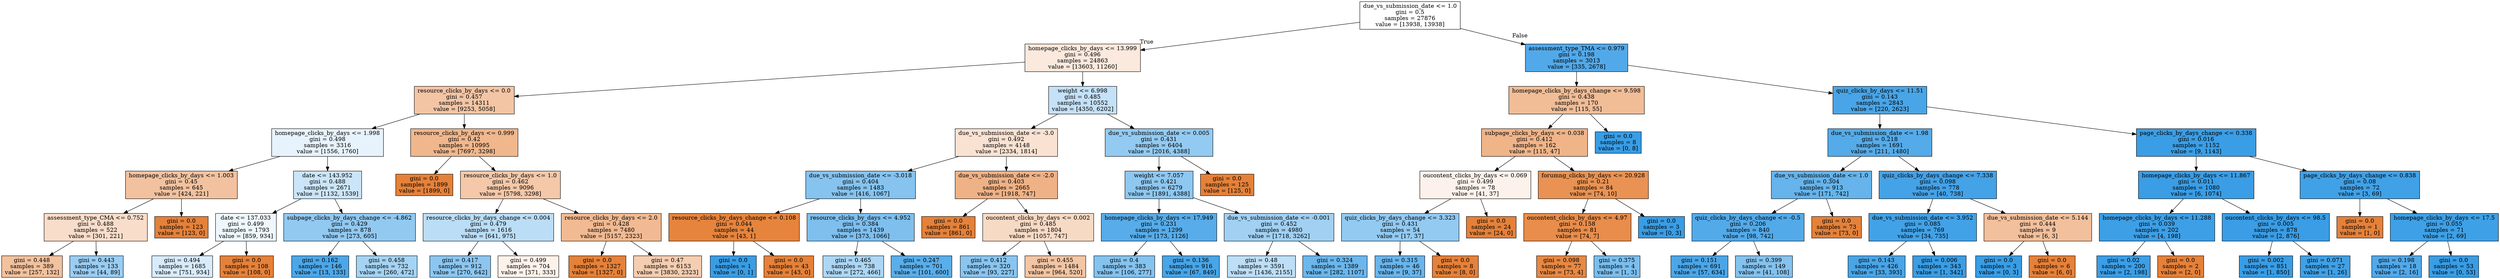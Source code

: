 digraph Tree {
node [shape=box, style="filled", color="black"] ;
0 [label="due_vs_submission_date <= 1.0\ngini = 0.5\nsamples = 27876\nvalue = [13938, 13938]", fillcolor="#e5813900"] ;
1 [label="homepage_clicks_by_days <= 13.999\ngini = 0.496\nsamples = 24863\nvalue = [13603, 11260]", fillcolor="#e581392c"] ;
0 -> 1 [labeldistance=2.5, labelangle=45, headlabel="True"] ;
2 [label="resource_clicks_by_days <= 0.0\ngini = 0.457\nsamples = 14311\nvalue = [9253, 5058]", fillcolor="#e5813974"] ;
1 -> 2 ;
3 [label="homepage_clicks_by_days <= 1.998\ngini = 0.498\nsamples = 3316\nvalue = [1556, 1760]", fillcolor="#399de51e"] ;
2 -> 3 ;
4 [label="homepage_clicks_by_days <= 1.003\ngini = 0.45\nsamples = 645\nvalue = [424, 221]", fillcolor="#e581397a"] ;
3 -> 4 ;
5 [label="assessment_type_CMA <= 0.752\ngini = 0.488\nsamples = 522\nvalue = [301, 221]", fillcolor="#e5813944"] ;
4 -> 5 ;
6 [label="gini = 0.448\nsamples = 389\nvalue = [257, 132]", fillcolor="#e581397c"] ;
5 -> 6 ;
7 [label="gini = 0.443\nsamples = 133\nvalue = [44, 89]", fillcolor="#399de581"] ;
5 -> 7 ;
8 [label="gini = 0.0\nsamples = 123\nvalue = [123, 0]", fillcolor="#e58139ff"] ;
4 -> 8 ;
9 [label="date <= 143.952\ngini = 0.488\nsamples = 2671\nvalue = [1132, 1539]", fillcolor="#399de543"] ;
3 -> 9 ;
10 [label="date <= 137.033\ngini = 0.499\nsamples = 1793\nvalue = [859, 934]", fillcolor="#399de514"] ;
9 -> 10 ;
11 [label="gini = 0.494\nsamples = 1685\nvalue = [751, 934]", fillcolor="#399de532"] ;
10 -> 11 ;
12 [label="gini = 0.0\nsamples = 108\nvalue = [108, 0]", fillcolor="#e58139ff"] ;
10 -> 12 ;
13 [label="subpage_clicks_by_days_change <= -4.862\ngini = 0.429\nsamples = 878\nvalue = [273, 605]", fillcolor="#399de58c"] ;
9 -> 13 ;
14 [label="gini = 0.162\nsamples = 146\nvalue = [13, 133]", fillcolor="#399de5e6"] ;
13 -> 14 ;
15 [label="gini = 0.458\nsamples = 732\nvalue = [260, 472]", fillcolor="#399de573"] ;
13 -> 15 ;
16 [label="resource_clicks_by_days <= 0.999\ngini = 0.42\nsamples = 10995\nvalue = [7697, 3298]", fillcolor="#e5813992"] ;
2 -> 16 ;
17 [label="gini = 0.0\nsamples = 1899\nvalue = [1899, 0]", fillcolor="#e58139ff"] ;
16 -> 17 ;
18 [label="resource_clicks_by_days <= 1.0\ngini = 0.462\nsamples = 9096\nvalue = [5798, 3298]", fillcolor="#e581396e"] ;
16 -> 18 ;
19 [label="resource_clicks_by_days_change <= 0.004\ngini = 0.479\nsamples = 1616\nvalue = [641, 975]", fillcolor="#399de557"] ;
18 -> 19 ;
20 [label="gini = 0.417\nsamples = 912\nvalue = [270, 642]", fillcolor="#399de594"] ;
19 -> 20 ;
21 [label="gini = 0.499\nsamples = 704\nvalue = [371, 333]", fillcolor="#e581391a"] ;
19 -> 21 ;
22 [label="resource_clicks_by_days <= 2.0\ngini = 0.428\nsamples = 7480\nvalue = [5157, 2323]", fillcolor="#e581398c"] ;
18 -> 22 ;
23 [label="gini = 0.0\nsamples = 1327\nvalue = [1327, 0]", fillcolor="#e58139ff"] ;
22 -> 23 ;
24 [label="gini = 0.47\nsamples = 6153\nvalue = [3830, 2323]", fillcolor="#e5813964"] ;
22 -> 24 ;
25 [label="weight <= 6.998\ngini = 0.485\nsamples = 10552\nvalue = [4350, 6202]", fillcolor="#399de54c"] ;
1 -> 25 ;
26 [label="due_vs_submission_date <= -3.0\ngini = 0.492\nsamples = 4148\nvalue = [2334, 1814]", fillcolor="#e5813939"] ;
25 -> 26 ;
27 [label="due_vs_submission_date <= -3.018\ngini = 0.404\nsamples = 1483\nvalue = [416, 1067]", fillcolor="#399de59c"] ;
26 -> 27 ;
28 [label="resource_clicks_by_days_change <= 0.108\ngini = 0.044\nsamples = 44\nvalue = [43, 1]", fillcolor="#e58139f9"] ;
27 -> 28 ;
29 [label="gini = 0.0\nsamples = 1\nvalue = [0, 1]", fillcolor="#399de5ff"] ;
28 -> 29 ;
30 [label="gini = 0.0\nsamples = 43\nvalue = [43, 0]", fillcolor="#e58139ff"] ;
28 -> 30 ;
31 [label="resource_clicks_by_days <= 4.952\ngini = 0.384\nsamples = 1439\nvalue = [373, 1066]", fillcolor="#399de5a6"] ;
27 -> 31 ;
32 [label="gini = 0.465\nsamples = 738\nvalue = [272, 466]", fillcolor="#399de56a"] ;
31 -> 32 ;
33 [label="gini = 0.247\nsamples = 701\nvalue = [101, 600]", fillcolor="#399de5d4"] ;
31 -> 33 ;
34 [label="due_vs_submission_date <= -2.0\ngini = 0.403\nsamples = 2665\nvalue = [1918, 747]", fillcolor="#e581399c"] ;
26 -> 34 ;
35 [label="gini = 0.0\nsamples = 861\nvalue = [861, 0]", fillcolor="#e58139ff"] ;
34 -> 35 ;
36 [label="oucontent_clicks_by_days <= 0.002\ngini = 0.485\nsamples = 1804\nvalue = [1057, 747]", fillcolor="#e581394b"] ;
34 -> 36 ;
37 [label="gini = 0.412\nsamples = 320\nvalue = [93, 227]", fillcolor="#399de597"] ;
36 -> 37 ;
38 [label="gini = 0.455\nsamples = 1484\nvalue = [964, 520]", fillcolor="#e5813975"] ;
36 -> 38 ;
39 [label="due_vs_submission_date <= 0.005\ngini = 0.431\nsamples = 6404\nvalue = [2016, 4388]", fillcolor="#399de58a"] ;
25 -> 39 ;
40 [label="weight <= 7.057\ngini = 0.421\nsamples = 6279\nvalue = [1891, 4388]", fillcolor="#399de591"] ;
39 -> 40 ;
41 [label="homepage_clicks_by_days <= 17.949\ngini = 0.231\nsamples = 1299\nvalue = [173, 1126]", fillcolor="#399de5d8"] ;
40 -> 41 ;
42 [label="gini = 0.4\nsamples = 383\nvalue = [106, 277]", fillcolor="#399de59d"] ;
41 -> 42 ;
43 [label="gini = 0.136\nsamples = 916\nvalue = [67, 849]", fillcolor="#399de5eb"] ;
41 -> 43 ;
44 [label="due_vs_submission_date <= -0.001\ngini = 0.452\nsamples = 4980\nvalue = [1718, 3262]", fillcolor="#399de579"] ;
40 -> 44 ;
45 [label="gini = 0.48\nsamples = 3591\nvalue = [1436, 2155]", fillcolor="#399de555"] ;
44 -> 45 ;
46 [label="gini = 0.324\nsamples = 1389\nvalue = [282, 1107]", fillcolor="#399de5be"] ;
44 -> 46 ;
47 [label="gini = 0.0\nsamples = 125\nvalue = [125, 0]", fillcolor="#e58139ff"] ;
39 -> 47 ;
48 [label="assessment_type_TMA <= 0.979\ngini = 0.198\nsamples = 3013\nvalue = [335, 2678]", fillcolor="#399de5df"] ;
0 -> 48 [labeldistance=2.5, labelangle=-45, headlabel="False"] ;
49 [label="homepage_clicks_by_days_change <= 9.598\ngini = 0.438\nsamples = 170\nvalue = [115, 55]", fillcolor="#e5813985"] ;
48 -> 49 ;
50 [label="subpage_clicks_by_days <= 0.038\ngini = 0.412\nsamples = 162\nvalue = [115, 47]", fillcolor="#e5813997"] ;
49 -> 50 ;
51 [label="oucontent_clicks_by_days <= 0.069\ngini = 0.499\nsamples = 78\nvalue = [41, 37]", fillcolor="#e5813919"] ;
50 -> 51 ;
52 [label="quiz_clicks_by_days_change <= 3.323\ngini = 0.431\nsamples = 54\nvalue = [17, 37]", fillcolor="#399de58a"] ;
51 -> 52 ;
53 [label="gini = 0.315\nsamples = 46\nvalue = [9, 37]", fillcolor="#399de5c1"] ;
52 -> 53 ;
54 [label="gini = 0.0\nsamples = 8\nvalue = [8, 0]", fillcolor="#e58139ff"] ;
52 -> 54 ;
55 [label="gini = 0.0\nsamples = 24\nvalue = [24, 0]", fillcolor="#e58139ff"] ;
51 -> 55 ;
56 [label="forumng_clicks_by_days <= 20.928\ngini = 0.21\nsamples = 84\nvalue = [74, 10]", fillcolor="#e58139dd"] ;
50 -> 56 ;
57 [label="oucontent_clicks_by_days <= 4.97\ngini = 0.158\nsamples = 81\nvalue = [74, 7]", fillcolor="#e58139e7"] ;
56 -> 57 ;
58 [label="gini = 0.098\nsamples = 77\nvalue = [73, 4]", fillcolor="#e58139f1"] ;
57 -> 58 ;
59 [label="gini = 0.375\nsamples = 4\nvalue = [1, 3]", fillcolor="#399de5aa"] ;
57 -> 59 ;
60 [label="gini = 0.0\nsamples = 3\nvalue = [0, 3]", fillcolor="#399de5ff"] ;
56 -> 60 ;
61 [label="gini = 0.0\nsamples = 8\nvalue = [0, 8]", fillcolor="#399de5ff"] ;
49 -> 61 ;
62 [label="quiz_clicks_by_days <= 11.51\ngini = 0.143\nsamples = 2843\nvalue = [220, 2623]", fillcolor="#399de5ea"] ;
48 -> 62 ;
63 [label="due_vs_submission_date <= 1.98\ngini = 0.218\nsamples = 1691\nvalue = [211, 1480]", fillcolor="#399de5db"] ;
62 -> 63 ;
64 [label="due_vs_submission_date <= 1.0\ngini = 0.304\nsamples = 913\nvalue = [171, 742]", fillcolor="#399de5c4"] ;
63 -> 64 ;
65 [label="quiz_clicks_by_days_change <= -0.5\ngini = 0.206\nsamples = 840\nvalue = [98, 742]", fillcolor="#399de5dd"] ;
64 -> 65 ;
66 [label="gini = 0.151\nsamples = 691\nvalue = [57, 634]", fillcolor="#399de5e8"] ;
65 -> 66 ;
67 [label="gini = 0.399\nsamples = 149\nvalue = [41, 108]", fillcolor="#399de59e"] ;
65 -> 67 ;
68 [label="gini = 0.0\nsamples = 73\nvalue = [73, 0]", fillcolor="#e58139ff"] ;
64 -> 68 ;
69 [label="quiz_clicks_by_days_change <= 7.338\ngini = 0.098\nsamples = 778\nvalue = [40, 738]", fillcolor="#399de5f1"] ;
63 -> 69 ;
70 [label="due_vs_submission_date <= 3.952\ngini = 0.085\nsamples = 769\nvalue = [34, 735]", fillcolor="#399de5f3"] ;
69 -> 70 ;
71 [label="gini = 0.143\nsamples = 426\nvalue = [33, 393]", fillcolor="#399de5ea"] ;
70 -> 71 ;
72 [label="gini = 0.006\nsamples = 343\nvalue = [1, 342]", fillcolor="#399de5fe"] ;
70 -> 72 ;
73 [label="due_vs_submission_date <= 5.144\ngini = 0.444\nsamples = 9\nvalue = [6, 3]", fillcolor="#e581397f"] ;
69 -> 73 ;
74 [label="gini = 0.0\nsamples = 3\nvalue = [0, 3]", fillcolor="#399de5ff"] ;
73 -> 74 ;
75 [label="gini = 0.0\nsamples = 6\nvalue = [6, 0]", fillcolor="#e58139ff"] ;
73 -> 75 ;
76 [label="page_clicks_by_days_change <= 0.338\ngini = 0.016\nsamples = 1152\nvalue = [9, 1143]", fillcolor="#399de5fd"] ;
62 -> 76 ;
77 [label="homepage_clicks_by_days <= 11.867\ngini = 0.011\nsamples = 1080\nvalue = [6, 1074]", fillcolor="#399de5fe"] ;
76 -> 77 ;
78 [label="homepage_clicks_by_days <= 11.288\ngini = 0.039\nsamples = 202\nvalue = [4, 198]", fillcolor="#399de5fa"] ;
77 -> 78 ;
79 [label="gini = 0.02\nsamples = 200\nvalue = [2, 198]", fillcolor="#399de5fc"] ;
78 -> 79 ;
80 [label="gini = 0.0\nsamples = 2\nvalue = [2, 0]", fillcolor="#e58139ff"] ;
78 -> 80 ;
81 [label="oucontent_clicks_by_days <= 98.5\ngini = 0.005\nsamples = 878\nvalue = [2, 876]", fillcolor="#399de5fe"] ;
77 -> 81 ;
82 [label="gini = 0.002\nsamples = 851\nvalue = [1, 850]", fillcolor="#399de5ff"] ;
81 -> 82 ;
83 [label="gini = 0.071\nsamples = 27\nvalue = [1, 26]", fillcolor="#399de5f5"] ;
81 -> 83 ;
84 [label="page_clicks_by_days_change <= 0.838\ngini = 0.08\nsamples = 72\nvalue = [3, 69]", fillcolor="#399de5f4"] ;
76 -> 84 ;
85 [label="gini = 0.0\nsamples = 1\nvalue = [1, 0]", fillcolor="#e58139ff"] ;
84 -> 85 ;
86 [label="homepage_clicks_by_days <= 17.5\ngini = 0.055\nsamples = 71\nvalue = [2, 69]", fillcolor="#399de5f8"] ;
84 -> 86 ;
87 [label="gini = 0.198\nsamples = 18\nvalue = [2, 16]", fillcolor="#399de5df"] ;
86 -> 87 ;
88 [label="gini = 0.0\nsamples = 53\nvalue = [0, 53]", fillcolor="#399de5ff"] ;
86 -> 88 ;
}
